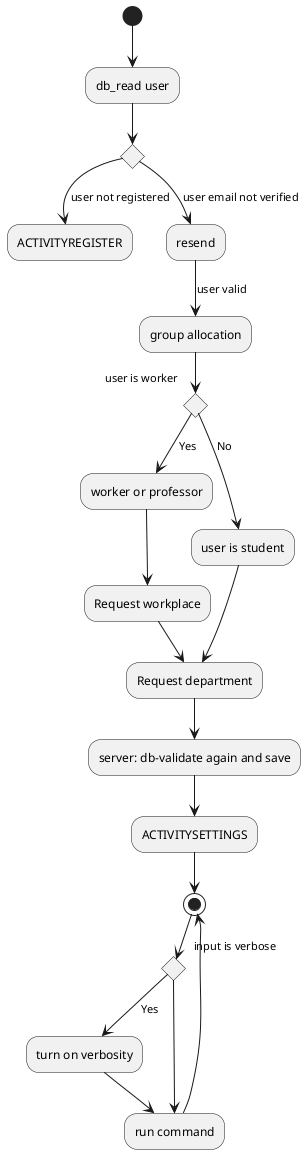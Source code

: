 @startuml
(*)  --> "db_read user"
if "" then
    --> [user not registered] "ACTIVITYREGISTER"
else
    --> [user email not verified] "resend"
    --> [user valid] "group allocation"
    If "user is worker" then
        --> [Yes] "worker or professor"
        --> "Request workplace"
        --> "Request department"
    else
        --> [No] "user is student"
        --> "Request department"
        --> "server: db-validate again and save"
        --> "ACTIVITYSETTINGS"
        --> (*)
If "input is verbose" then
--> [Yes] "turn on verbosity"
--> "run command"
else
--> "run command"
Endif
-->(*)
@enduml